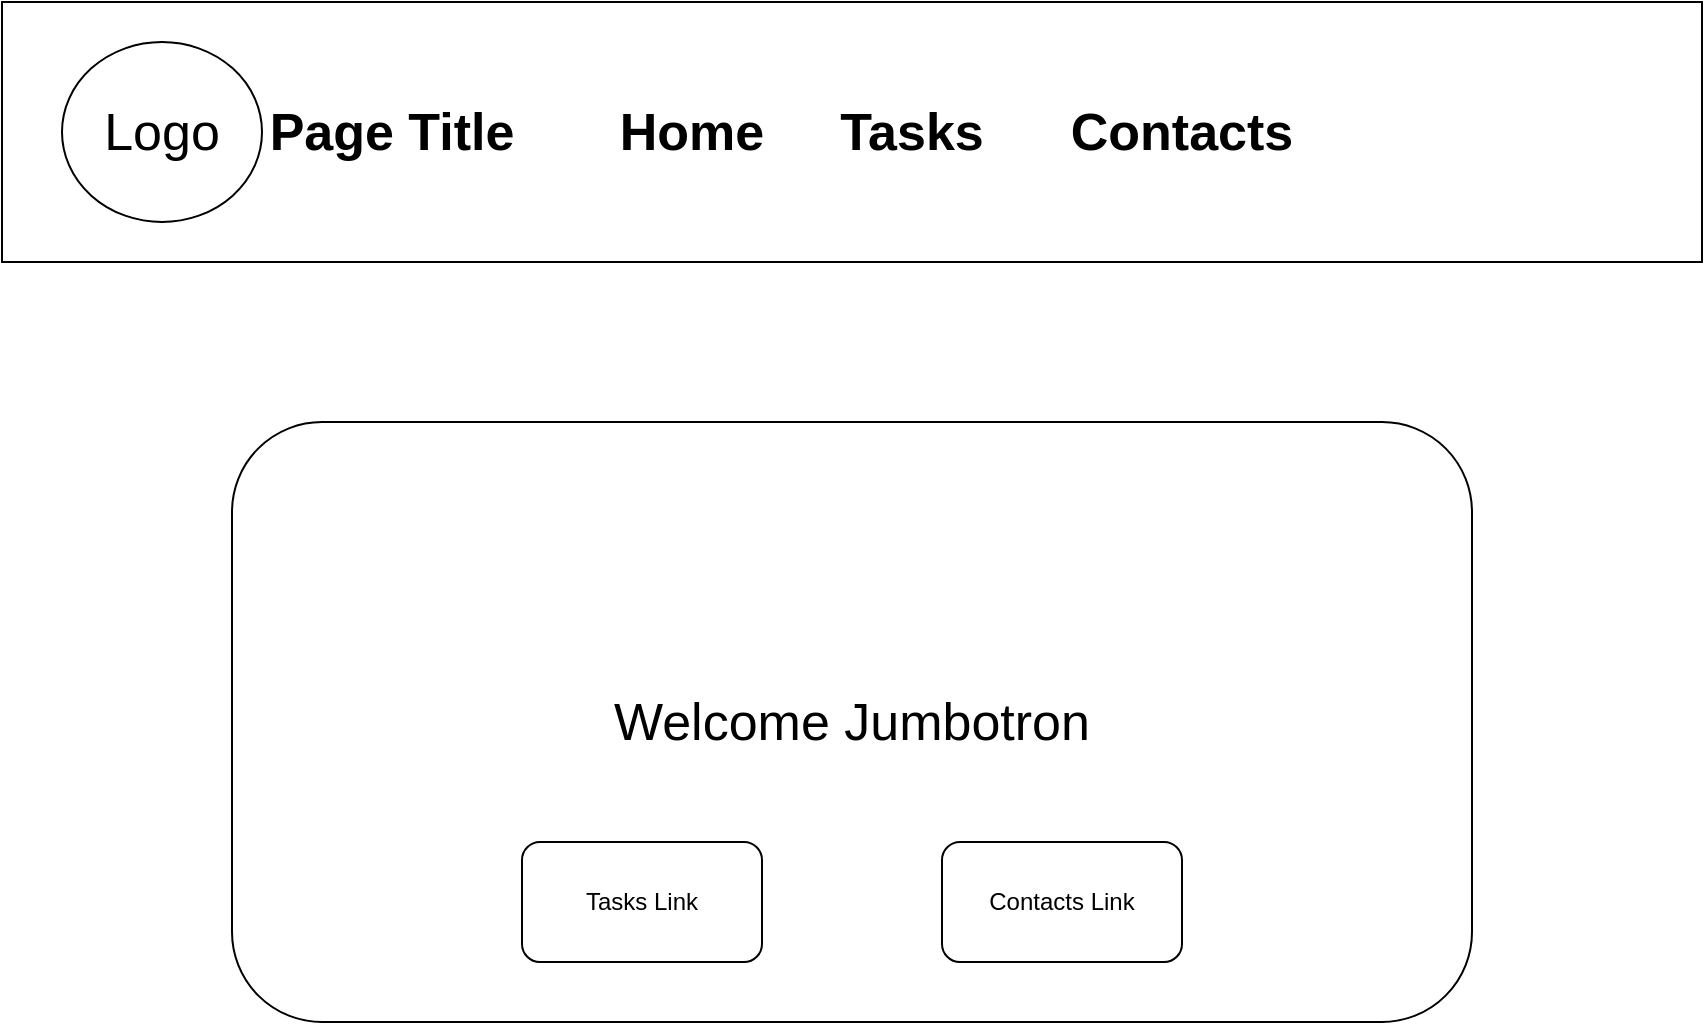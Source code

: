<mxfile version="13.6.2" type="device" pages="3"><diagram name="Home" id="j1Q9H3dYfaebOcAFH2lq"><mxGraphModel dx="1088" dy="880" grid="1" gridSize="10" guides="1" tooltips="1" connect="1" arrows="1" fold="1" page="1" pageScale="1" pageWidth="850" pageHeight="1100" math="0" shadow="0"><root><mxCell id="iSs2GeUt5o9jRB7ylc_F-0"/><mxCell id="iSs2GeUt5o9jRB7ylc_F-1" parent="iSs2GeUt5o9jRB7ylc_F-0"/><mxCell id="iSs2GeUt5o9jRB7ylc_F-3" value="" style="rounded=0;whiteSpace=wrap;html=1;" vertex="1" parent="iSs2GeUt5o9jRB7ylc_F-1"><mxGeometry width="850" height="130" as="geometry"/></mxCell><mxCell id="iSs2GeUt5o9jRB7ylc_F-4" value="Page Title" style="text;html=1;strokeColor=none;fillColor=none;align=center;verticalAlign=middle;whiteSpace=wrap;rounded=0;fontSize=26;fontStyle=1" vertex="1" parent="iSs2GeUt5o9jRB7ylc_F-1"><mxGeometry x="130" y="40" width="130" height="50" as="geometry"/></mxCell><mxCell id="iSs2GeUt5o9jRB7ylc_F-5" value="Home" style="text;html=1;strokeColor=none;fillColor=none;align=center;verticalAlign=middle;whiteSpace=wrap;rounded=0;fontSize=26;fontStyle=1" vertex="1" parent="iSs2GeUt5o9jRB7ylc_F-1"><mxGeometry x="300" y="40" width="90" height="50" as="geometry"/></mxCell><mxCell id="iSs2GeUt5o9jRB7ylc_F-6" value="Tasks" style="text;html=1;strokeColor=none;fillColor=none;align=center;verticalAlign=middle;whiteSpace=wrap;rounded=0;fontSize=26;fontStyle=1" vertex="1" parent="iSs2GeUt5o9jRB7ylc_F-1"><mxGeometry x="410" y="40" width="90" height="50" as="geometry"/></mxCell><mxCell id="iSs2GeUt5o9jRB7ylc_F-7" value="Contacts" style="text;html=1;strokeColor=none;fillColor=none;align=center;verticalAlign=middle;whiteSpace=wrap;rounded=0;fontSize=26;fontStyle=1" vertex="1" parent="iSs2GeUt5o9jRB7ylc_F-1"><mxGeometry x="510" y="40" width="160" height="50" as="geometry"/></mxCell><mxCell id="iSs2GeUt5o9jRB7ylc_F-8" value="Logo" style="ellipse;whiteSpace=wrap;html=1;fontSize=26;" vertex="1" parent="iSs2GeUt5o9jRB7ylc_F-1"><mxGeometry x="30" y="20" width="100" height="90" as="geometry"/></mxCell><mxCell id="wR_lfeLWTomtXzvqSwKz-0" value="Welcome Jumbotron" style="rounded=1;whiteSpace=wrap;html=1;fontSize=26;" vertex="1" parent="iSs2GeUt5o9jRB7ylc_F-1"><mxGeometry x="115" y="210" width="620" height="300" as="geometry"/></mxCell><mxCell id="wR_lfeLWTomtXzvqSwKz-1" value="Tasks Link" style="rounded=1;whiteSpace=wrap;html=1;" vertex="1" parent="iSs2GeUt5o9jRB7ylc_F-1"><mxGeometry x="260" y="420" width="120" height="60" as="geometry"/></mxCell><mxCell id="wR_lfeLWTomtXzvqSwKz-2" value="Contacts Link" style="rounded=1;whiteSpace=wrap;html=1;" vertex="1" parent="iSs2GeUt5o9jRB7ylc_F-1"><mxGeometry x="470" y="420" width="120" height="60" as="geometry"/></mxCell></root></mxGraphModel></diagram><diagram name="Tasks" id="WEWdXDNRk_wgiNk6YP1C"><mxGraphModel dx="1088" dy="880" grid="1" gridSize="10" guides="1" tooltips="1" connect="1" arrows="1" fold="1" page="1" pageScale="1" pageWidth="850" pageHeight="1100" math="0" shadow="0"><root><mxCell id="Zty1DXG2EP5HH-sJ-tUl-0"/><mxCell id="Zty1DXG2EP5HH-sJ-tUl-1" parent="Zty1DXG2EP5HH-sJ-tUl-0"/><mxCell id="Zty1DXG2EP5HH-sJ-tUl-3" value="" style="rounded=0;whiteSpace=wrap;html=1;" vertex="1" parent="Zty1DXG2EP5HH-sJ-tUl-1"><mxGeometry width="850" height="130" as="geometry"/></mxCell><mxCell id="Zty1DXG2EP5HH-sJ-tUl-4" value="Page Title" style="text;html=1;strokeColor=none;fillColor=none;align=center;verticalAlign=middle;whiteSpace=wrap;rounded=0;fontSize=26;fontStyle=1" vertex="1" parent="Zty1DXG2EP5HH-sJ-tUl-1"><mxGeometry x="130" y="40" width="130" height="50" as="geometry"/></mxCell><mxCell id="Zty1DXG2EP5HH-sJ-tUl-5" value="Home" style="text;html=1;strokeColor=none;fillColor=none;align=center;verticalAlign=middle;whiteSpace=wrap;rounded=0;fontSize=26;fontStyle=1" vertex="1" parent="Zty1DXG2EP5HH-sJ-tUl-1"><mxGeometry x="300" y="40" width="90" height="50" as="geometry"/></mxCell><mxCell id="Zty1DXG2EP5HH-sJ-tUl-6" value="Tasks" style="text;html=1;strokeColor=none;fillColor=none;align=center;verticalAlign=middle;whiteSpace=wrap;rounded=0;fontSize=26;fontStyle=1" vertex="1" parent="Zty1DXG2EP5HH-sJ-tUl-1"><mxGeometry x="410" y="40" width="90" height="50" as="geometry"/></mxCell><mxCell id="Zty1DXG2EP5HH-sJ-tUl-7" value="Contacts" style="text;html=1;strokeColor=none;fillColor=none;align=center;verticalAlign=middle;whiteSpace=wrap;rounded=0;fontSize=26;fontStyle=1" vertex="1" parent="Zty1DXG2EP5HH-sJ-tUl-1"><mxGeometry x="510" y="40" width="160" height="50" as="geometry"/></mxCell><mxCell id="Zty1DXG2EP5HH-sJ-tUl-8" value="Logo" style="ellipse;whiteSpace=wrap;html=1;fontSize=26;" vertex="1" parent="Zty1DXG2EP5HH-sJ-tUl-1"><mxGeometry x="30" y="20" width="100" height="90" as="geometry"/></mxCell><mxCell id="Zty1DXG2EP5HH-sJ-tUl-9" value="Tasks" style="text;html=1;strokeColor=none;fillColor=none;align=center;verticalAlign=middle;whiteSpace=wrap;rounded=0;labelBackgroundColor=none;fontSize=26;" vertex="1" parent="Zty1DXG2EP5HH-sJ-tUl-1"><mxGeometry x="345" y="160" width="160" height="20" as="geometry"/></mxCell><mxCell id="69m-pJFWGmEddCV70kSh-0" value="Task Input" style="rounded=0;whiteSpace=wrap;html=1;" vertex="1" parent="Zty1DXG2EP5HH-sJ-tUl-1"><mxGeometry x="125" y="230" width="350" height="40" as="geometry"/></mxCell><mxCell id="69m-pJFWGmEddCV70kSh-1" value="Add Task Button" style="rounded=1;whiteSpace=wrap;html=1;" vertex="1" parent="Zty1DXG2EP5HH-sJ-tUl-1"><mxGeometry x="475" y="230" width="100" height="40" as="geometry"/></mxCell><mxCell id="69m-pJFWGmEddCV70kSh-2" value="Filter Options" style="rounded=1;whiteSpace=wrap;html=1;" vertex="1" parent="Zty1DXG2EP5HH-sJ-tUl-1"><mxGeometry x="585" y="230" width="140" height="40" as="geometry"/></mxCell><mxCell id="69m-pJFWGmEddCV70kSh-4" value="" style="endArrow=classic;startArrow=classic;html=1;" edge="1" parent="Zty1DXG2EP5HH-sJ-tUl-1"><mxGeometry width="50" height="50" relative="1" as="geometry"><mxPoint x="705" y="265" as="sourcePoint"/><mxPoint x="705" y="235" as="targetPoint"/></mxGeometry></mxCell><mxCell id="69m-pJFWGmEddCV70kSh-5" value="Task Output" style="rounded=1;whiteSpace=wrap;html=1;" vertex="1" parent="Zty1DXG2EP5HH-sJ-tUl-1"><mxGeometry x="265" y="360" width="320" height="40" as="geometry"/></mxCell><mxCell id="69m-pJFWGmEddCV70kSh-6" value="" style="endArrow=none;html=1;" edge="1" parent="Zty1DXG2EP5HH-sJ-tUl-1"><mxGeometry width="50" height="50" relative="1" as="geometry"><mxPoint x="110" y="320" as="sourcePoint"/><mxPoint x="760" y="320" as="targetPoint"/></mxGeometry></mxCell><mxCell id="69m-pJFWGmEddCV70kSh-7" value="Checkbox" style="rounded=1;whiteSpace=wrap;html=1;" vertex="1" parent="Zty1DXG2EP5HH-sJ-tUl-1"><mxGeometry x="230" y="360" width="50" height="40" as="geometry"/></mxCell><mxCell id="69m-pJFWGmEddCV70kSh-8" value="Delete&lt;br&gt;Button" style="rounded=1;whiteSpace=wrap;html=1;" vertex="1" parent="Zty1DXG2EP5HH-sJ-tUl-1"><mxGeometry x="575" y="360" width="70" height="40" as="geometry"/></mxCell><mxCell id="69m-pJFWGmEddCV70kSh-9" value="Task Output" style="rounded=1;whiteSpace=wrap;html=1;" vertex="1" parent="Zty1DXG2EP5HH-sJ-tUl-1"><mxGeometry x="265" y="420" width="320" height="40" as="geometry"/></mxCell><mxCell id="69m-pJFWGmEddCV70kSh-10" value="Checkbox" style="rounded=1;whiteSpace=wrap;html=1;" vertex="1" parent="Zty1DXG2EP5HH-sJ-tUl-1"><mxGeometry x="230" y="420" width="50" height="40" as="geometry"/></mxCell><mxCell id="69m-pJFWGmEddCV70kSh-11" value="Delete&lt;br&gt;Button" style="rounded=1;whiteSpace=wrap;html=1;" vertex="1" parent="Zty1DXG2EP5HH-sJ-tUl-1"><mxGeometry x="575" y="420" width="70" height="40" as="geometry"/></mxCell><mxCell id="69m-pJFWGmEddCV70kSh-12" value="Task Output" style="rounded=1;whiteSpace=wrap;html=1;" vertex="1" parent="Zty1DXG2EP5HH-sJ-tUl-1"><mxGeometry x="265" y="480" width="320" height="40" as="geometry"/></mxCell><mxCell id="69m-pJFWGmEddCV70kSh-13" value="Checkbox" style="rounded=1;whiteSpace=wrap;html=1;" vertex="1" parent="Zty1DXG2EP5HH-sJ-tUl-1"><mxGeometry x="230" y="480" width="50" height="40" as="geometry"/></mxCell><mxCell id="69m-pJFWGmEddCV70kSh-14" value="Delete&lt;br&gt;Button" style="rounded=1;whiteSpace=wrap;html=1;" vertex="1" parent="Zty1DXG2EP5HH-sJ-tUl-1"><mxGeometry x="575" y="480" width="70" height="40" as="geometry"/></mxCell><mxCell id="69m-pJFWGmEddCV70kSh-15" value="Task Output" style="rounded=1;whiteSpace=wrap;html=1;" vertex="1" parent="Zty1DXG2EP5HH-sJ-tUl-1"><mxGeometry x="265" y="540" width="320" height="40" as="geometry"/></mxCell><mxCell id="69m-pJFWGmEddCV70kSh-16" value="Checkbox" style="rounded=1;whiteSpace=wrap;html=1;" vertex="1" parent="Zty1DXG2EP5HH-sJ-tUl-1"><mxGeometry x="230" y="540" width="50" height="40" as="geometry"/></mxCell><mxCell id="69m-pJFWGmEddCV70kSh-17" value="Delete&lt;br&gt;Button" style="rounded=1;whiteSpace=wrap;html=1;" vertex="1" parent="Zty1DXG2EP5HH-sJ-tUl-1"><mxGeometry x="575" y="540" width="70" height="40" as="geometry"/></mxCell><mxCell id="69m-pJFWGmEddCV70kSh-18" value="Task Output" style="rounded=1;whiteSpace=wrap;html=1;" vertex="1" parent="Zty1DXG2EP5HH-sJ-tUl-1"><mxGeometry x="265" y="600" width="320" height="40" as="geometry"/></mxCell><mxCell id="69m-pJFWGmEddCV70kSh-19" value="Checkbox" style="rounded=1;whiteSpace=wrap;html=1;" vertex="1" parent="Zty1DXG2EP5HH-sJ-tUl-1"><mxGeometry x="230" y="600" width="50" height="40" as="geometry"/></mxCell><mxCell id="69m-pJFWGmEddCV70kSh-20" value="Delete&lt;br&gt;Button" style="rounded=1;whiteSpace=wrap;html=1;" vertex="1" parent="Zty1DXG2EP5HH-sJ-tUl-1"><mxGeometry x="575" y="600" width="70" height="40" as="geometry"/></mxCell></root></mxGraphModel></diagram><diagram name="Contacts" id="J82V4JqfGlAUlpROc7Bu"><mxGraphModel dx="1088" dy="880" grid="1" gridSize="10" guides="1" tooltips="1" connect="1" arrows="1" fold="1" page="1" pageScale="1" pageWidth="850" pageHeight="1100" math="0" shadow="0"><root><mxCell id="Jq7YfslyrWe-s9LS6NtM-0"/><mxCell id="Jq7YfslyrWe-s9LS6NtM-1" parent="Jq7YfslyrWe-s9LS6NtM-0"/><mxCell id="cE-LM2e96ACMsmQ1NSzJ-2" value="" style="rounded=0;whiteSpace=wrap;html=1;" parent="Jq7YfslyrWe-s9LS6NtM-1" vertex="1"><mxGeometry x="310" y="305" width="230" height="30" as="geometry"/></mxCell><mxCell id="Jq7YfslyrWe-s9LS6NtM-2" value="" style="rounded=0;whiteSpace=wrap;html=1;" parent="Jq7YfslyrWe-s9LS6NtM-1" vertex="1"><mxGeometry width="850" height="130" as="geometry"/></mxCell><mxCell id="Jq7YfslyrWe-s9LS6NtM-3" value="Page Title" style="text;html=1;strokeColor=none;fillColor=none;align=center;verticalAlign=middle;whiteSpace=wrap;rounded=0;fontSize=26;fontStyle=1" parent="Jq7YfslyrWe-s9LS6NtM-1" vertex="1"><mxGeometry x="130" y="40" width="130" height="50" as="geometry"/></mxCell><mxCell id="Jq7YfslyrWe-s9LS6NtM-4" value="Home" style="text;html=1;strokeColor=none;fillColor=none;align=center;verticalAlign=middle;whiteSpace=wrap;rounded=0;fontSize=26;fontStyle=1" parent="Jq7YfslyrWe-s9LS6NtM-1" vertex="1"><mxGeometry x="300" y="40" width="90" height="50" as="geometry"/></mxCell><mxCell id="Jq7YfslyrWe-s9LS6NtM-5" value="Tasks" style="text;html=1;strokeColor=none;fillColor=none;align=center;verticalAlign=middle;whiteSpace=wrap;rounded=0;fontSize=26;fontStyle=1" parent="Jq7YfslyrWe-s9LS6NtM-1" vertex="1"><mxGeometry x="410" y="40" width="90" height="50" as="geometry"/></mxCell><mxCell id="Jq7YfslyrWe-s9LS6NtM-6" value="Contacts" style="text;html=1;strokeColor=none;fillColor=none;align=center;verticalAlign=middle;whiteSpace=wrap;rounded=0;fontSize=26;fontStyle=1" parent="Jq7YfslyrWe-s9LS6NtM-1" vertex="1"><mxGeometry x="510" y="40" width="160" height="50" as="geometry"/></mxCell><mxCell id="Jq7YfslyrWe-s9LS6NtM-8" value="Logo" style="ellipse;whiteSpace=wrap;html=1;fontSize=26;" parent="Jq7YfslyrWe-s9LS6NtM-1" vertex="1"><mxGeometry x="30" y="20" width="100" height="90" as="geometry"/></mxCell><mxCell id="Jq7YfslyrWe-s9LS6NtM-13" value="Contacts" style="text;html=1;strokeColor=none;fillColor=none;align=center;verticalAlign=middle;whiteSpace=wrap;rounded=0;labelBackgroundColor=none;fontSize=26;" parent="Jq7YfslyrWe-s9LS6NtM-1" vertex="1"><mxGeometry x="345" y="160" width="160" height="20" as="geometry"/></mxCell><mxCell id="cE-LM2e96ACMsmQ1NSzJ-0" value="&lt;span style=&quot;font-size: 21px&quot;&gt;&lt;b&gt;Add Contact&lt;/b&gt;&lt;/span&gt;" style="text;html=1;strokeColor=none;fillColor=none;align=center;verticalAlign=middle;whiteSpace=wrap;rounded=0;" parent="Jq7YfslyrWe-s9LS6NtM-1" vertex="1"><mxGeometry x="180" y="170" width="230" height="80" as="geometry"/></mxCell><mxCell id="cE-LM2e96ACMsmQ1NSzJ-1" value="Last Name" style="text;html=1;strokeColor=none;fillColor=none;align=center;verticalAlign=middle;whiteSpace=wrap;rounded=0;" parent="Jq7YfslyrWe-s9LS6NtM-1" vertex="1"><mxGeometry x="350" y="255" width="150" height="20" as="geometry"/></mxCell><mxCell id="cE-LM2e96ACMsmQ1NSzJ-23" value="" style="rounded=0;whiteSpace=wrap;html=1;" parent="Jq7YfslyrWe-s9LS6NtM-1" vertex="1"><mxGeometry x="310" y="355" width="230" height="30" as="geometry"/></mxCell><mxCell id="cE-LM2e96ACMsmQ1NSzJ-24" value="Email" style="text;html=1;strokeColor=none;fillColor=none;align=center;verticalAlign=middle;whiteSpace=wrap;rounded=0;" parent="Jq7YfslyrWe-s9LS6NtM-1" vertex="1"><mxGeometry x="350" y="360" width="150" height="20" as="geometry"/></mxCell><mxCell id="cE-LM2e96ACMsmQ1NSzJ-31" value="" style="rounded=0;whiteSpace=wrap;html=1;" parent="Jq7YfslyrWe-s9LS6NtM-1" vertex="1"><mxGeometry x="310" y="250" width="230" height="30" as="geometry"/></mxCell><mxCell id="cE-LM2e96ACMsmQ1NSzJ-32" value="First Name" style="text;html=1;strokeColor=none;fillColor=none;align=center;verticalAlign=middle;whiteSpace=wrap;rounded=0;" parent="Jq7YfslyrWe-s9LS6NtM-1" vertex="1"><mxGeometry x="350" y="255" width="150" height="20" as="geometry"/></mxCell><mxCell id="cE-LM2e96ACMsmQ1NSzJ-33" value="" style="rounded=0;whiteSpace=wrap;html=1;" parent="Jq7YfslyrWe-s9LS6NtM-1" vertex="1"><mxGeometry x="310" y="410" width="230" height="50" as="geometry"/></mxCell><mxCell id="cE-LM2e96ACMsmQ1NSzJ-34" value="Comment" style="text;html=1;strokeColor=none;fillColor=none;align=center;verticalAlign=middle;whiteSpace=wrap;rounded=0;" parent="Jq7YfslyrWe-s9LS6NtM-1" vertex="1"><mxGeometry x="350" y="425" width="150" height="20" as="geometry"/></mxCell><mxCell id="_s3qHUtou5QMRKRnDKXs-1" value="Save" style="rounded=1;whiteSpace=wrap;html=1;" parent="Jq7YfslyrWe-s9LS6NtM-1" vertex="1"><mxGeometry x="308" y="480" width="235" height="40" as="geometry"/></mxCell><mxCell id="u1k1y_P9_itB6F397jdP-1" value="Last Name" style="text;html=1;strokeColor=none;fillColor=none;align=center;verticalAlign=middle;whiteSpace=wrap;rounded=0;" vertex="1" parent="Jq7YfslyrWe-s9LS6NtM-1"><mxGeometry x="350" y="310" width="150" height="20" as="geometry"/></mxCell><mxCell id="u1k1y_P9_itB6F397jdP-2" value="&lt;span style=&quot;font-size: 21px&quot;&gt;&lt;b&gt;Contact List&lt;/b&gt;&lt;/span&gt;" style="text;html=1;strokeColor=none;fillColor=none;align=center;verticalAlign=middle;whiteSpace=wrap;rounded=0;" vertex="1" parent="Jq7YfslyrWe-s9LS6NtM-1"><mxGeometry x="440" y="170" width="230" height="80" as="geometry"/></mxCell></root></mxGraphModel></diagram></mxfile>